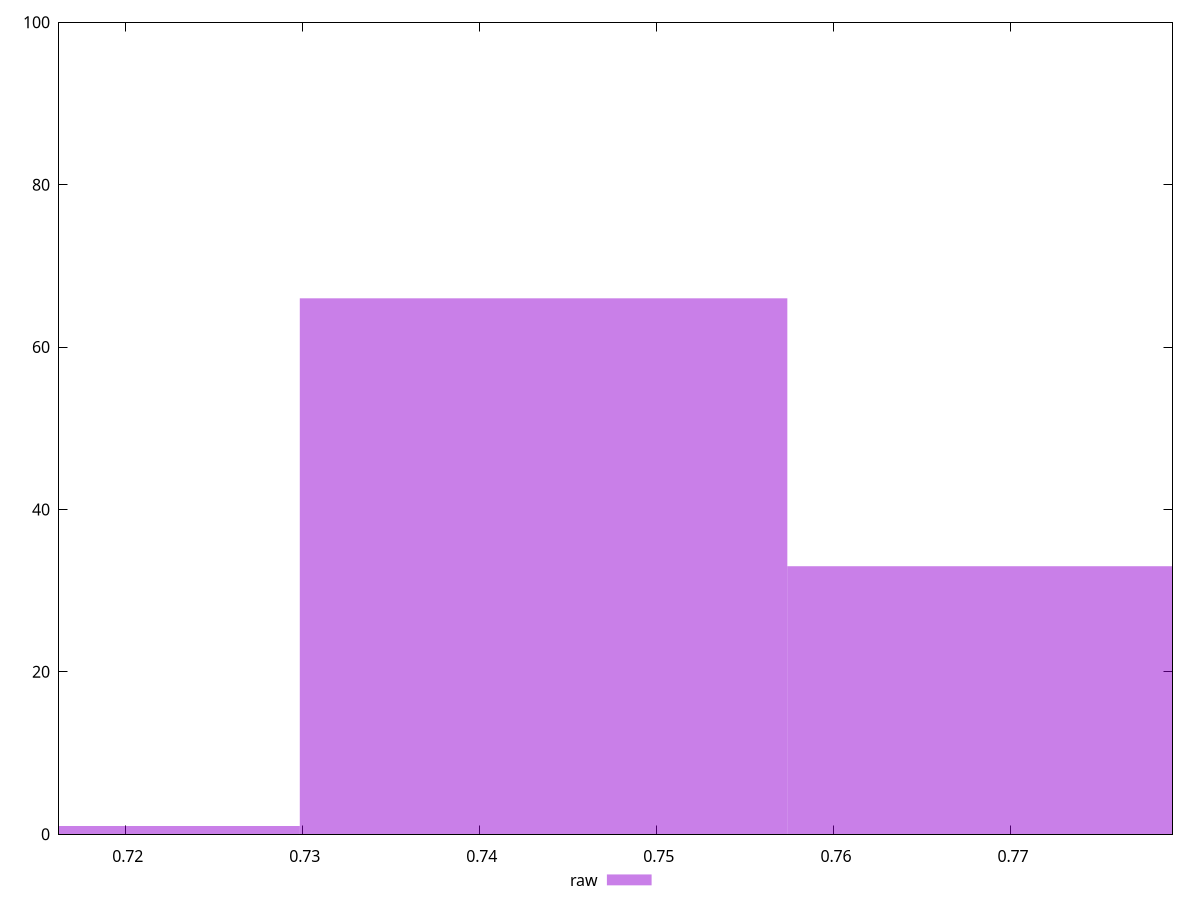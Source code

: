 reset

$raw <<EOF
0.7436003422456928 66
0.7711410956622 33
0.7160595888291857 1
EOF

set key outside below
set boxwidth 0.027540753416507142
set xrange [0.7162280112814366:0.7791282319335076]
set yrange [0:100]
set style fill transparent solid 0.5 noborder
set terminal svg size 640, 490 enhanced background rgb 'white'
set output "report_00007_2020-12-11T15:55:29.892Z/meta/score/samples/pages+cached+noexternal+noimg/raw/histogram.svg"

plot $raw title "raw" with boxes

reset

